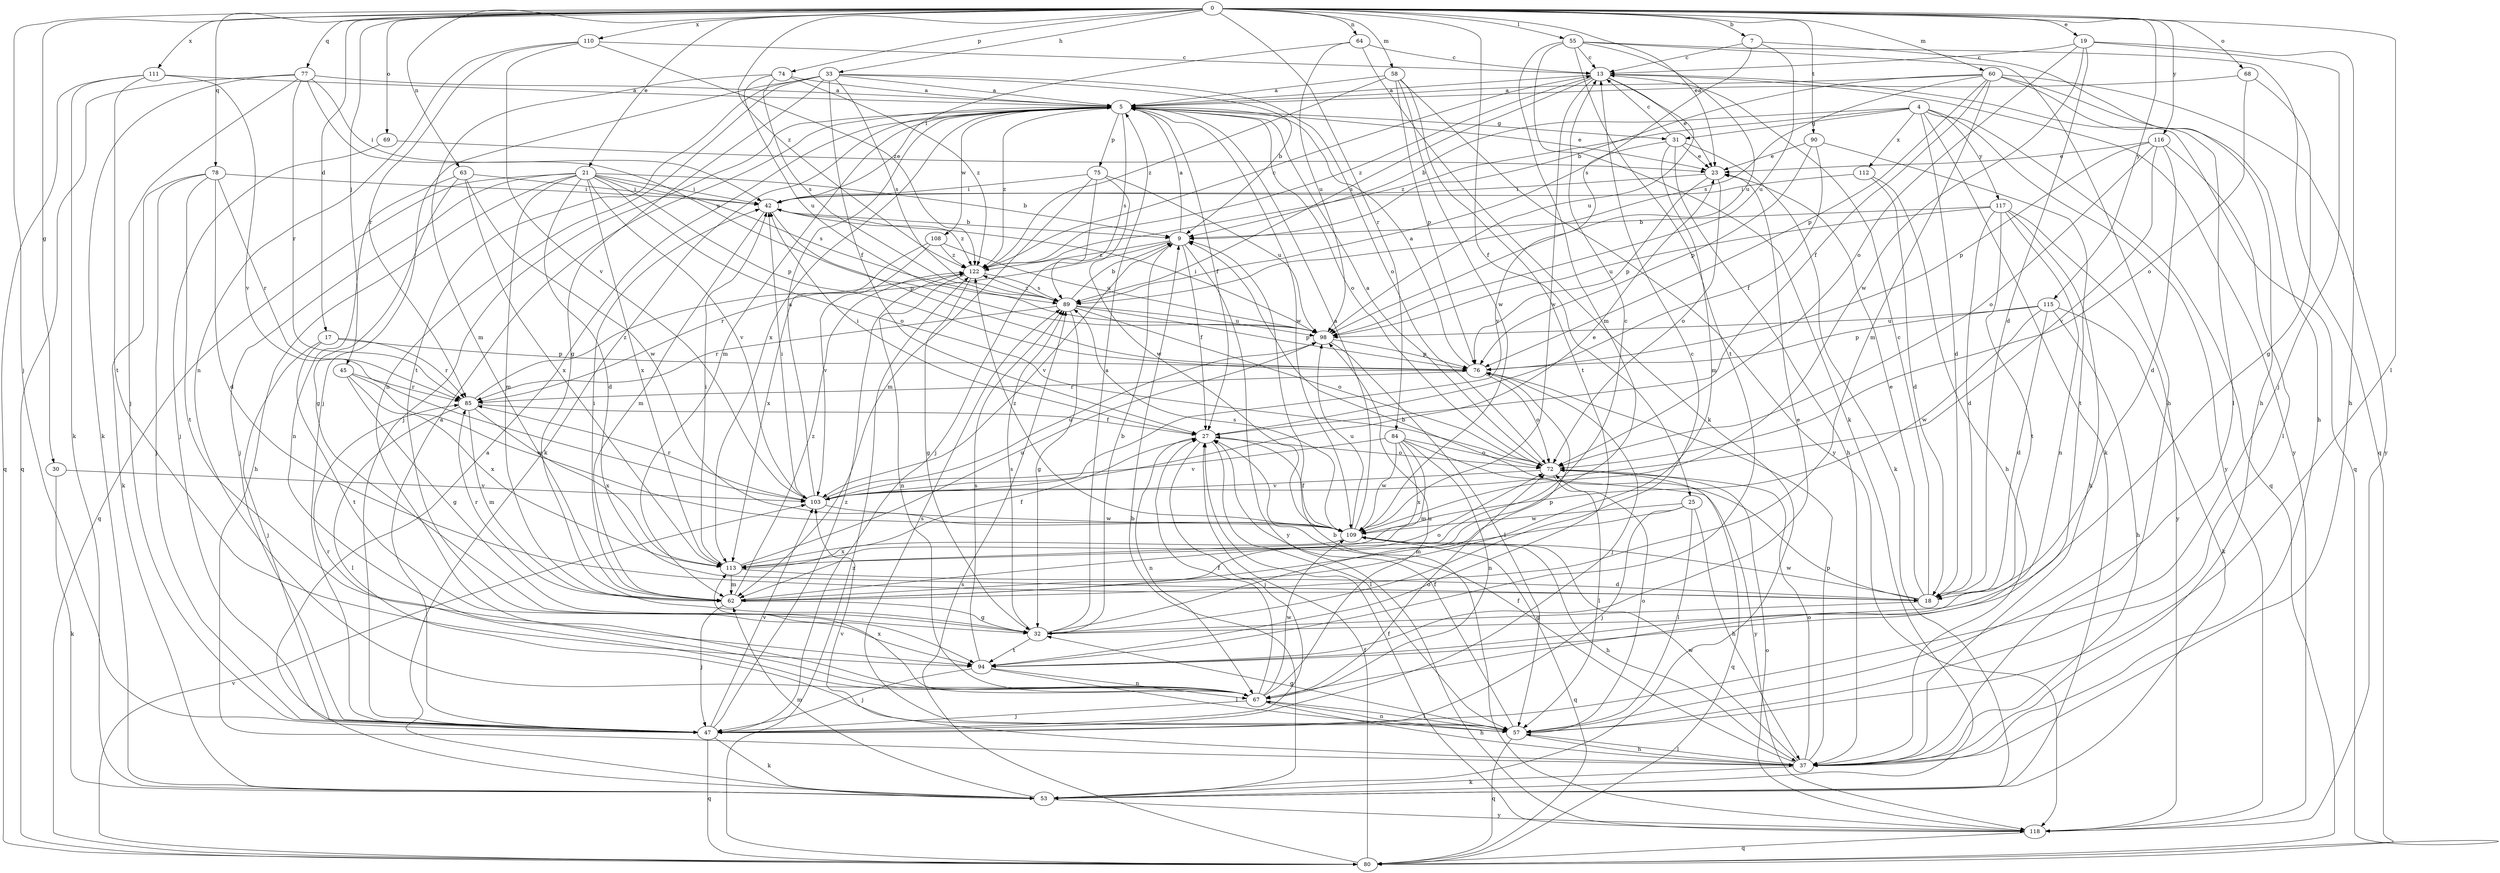 strict digraph  {
0;
4;
5;
7;
9;
13;
17;
18;
19;
21;
23;
25;
27;
30;
31;
32;
33;
37;
42;
45;
47;
53;
55;
57;
58;
60;
62;
63;
64;
67;
68;
69;
72;
74;
75;
76;
77;
78;
80;
84;
85;
89;
90;
94;
98;
103;
108;
109;
110;
111;
112;
113;
115;
116;
117;
118;
122;
0 -> 7  [label=b];
0 -> 17  [label=d];
0 -> 19  [label=e];
0 -> 21  [label=e];
0 -> 23  [label=e];
0 -> 25  [label=f];
0 -> 30  [label=g];
0 -> 33  [label=h];
0 -> 45  [label=j];
0 -> 47  [label=j];
0 -> 55  [label=l];
0 -> 57  [label=l];
0 -> 58  [label=m];
0 -> 60  [label=m];
0 -> 63  [label=n];
0 -> 64  [label=n];
0 -> 68  [label=o];
0 -> 69  [label=o];
0 -> 74  [label=p];
0 -> 77  [label=q];
0 -> 78  [label=q];
0 -> 84  [label=r];
0 -> 90  [label=t];
0 -> 110  [label=x];
0 -> 111  [label=x];
0 -> 115  [label=y];
0 -> 116  [label=y];
0 -> 122  [label=z];
4 -> 9  [label=b];
4 -> 18  [label=d];
4 -> 31  [label=g];
4 -> 53  [label=k];
4 -> 80  [label=q];
4 -> 112  [label=x];
4 -> 117  [label=y];
4 -> 118  [label=y];
4 -> 122  [label=z];
5 -> 23  [label=e];
5 -> 27  [label=f];
5 -> 31  [label=g];
5 -> 47  [label=j];
5 -> 53  [label=k];
5 -> 62  [label=m];
5 -> 72  [label=o];
5 -> 75  [label=p];
5 -> 89  [label=s];
5 -> 108  [label=w];
5 -> 109  [label=w];
5 -> 113  [label=x];
5 -> 122  [label=z];
7 -> 13  [label=c];
7 -> 37  [label=h];
7 -> 89  [label=s];
7 -> 98  [label=u];
9 -> 5  [label=a];
9 -> 27  [label=f];
9 -> 85  [label=r];
9 -> 103  [label=v];
9 -> 118  [label=y];
9 -> 122  [label=z];
13 -> 5  [label=a];
13 -> 23  [label=e];
13 -> 80  [label=q];
13 -> 89  [label=s];
13 -> 98  [label=u];
13 -> 109  [label=w];
13 -> 118  [label=y];
13 -> 122  [label=z];
17 -> 47  [label=j];
17 -> 76  [label=p];
17 -> 85  [label=r];
17 -> 94  [label=t];
18 -> 9  [label=b];
18 -> 13  [label=c];
18 -> 23  [label=e];
18 -> 32  [label=g];
18 -> 109  [label=w];
19 -> 13  [label=c];
19 -> 18  [label=d];
19 -> 37  [label=h];
19 -> 47  [label=j];
19 -> 72  [label=o];
19 -> 109  [label=w];
21 -> 9  [label=b];
21 -> 18  [label=d];
21 -> 37  [label=h];
21 -> 42  [label=i];
21 -> 47  [label=j];
21 -> 62  [label=m];
21 -> 72  [label=o];
21 -> 76  [label=p];
21 -> 80  [label=q];
21 -> 89  [label=s];
21 -> 103  [label=v];
21 -> 113  [label=x];
23 -> 42  [label=i];
23 -> 72  [label=o];
23 -> 76  [label=p];
25 -> 37  [label=h];
25 -> 47  [label=j];
25 -> 57  [label=l];
25 -> 62  [label=m];
25 -> 109  [label=w];
27 -> 42  [label=i];
27 -> 47  [label=j];
27 -> 57  [label=l];
27 -> 67  [label=n];
27 -> 72  [label=o];
30 -> 53  [label=k];
30 -> 103  [label=v];
31 -> 13  [label=c];
31 -> 23  [label=e];
31 -> 37  [label=h];
31 -> 53  [label=k];
31 -> 62  [label=m];
31 -> 103  [label=v];
32 -> 5  [label=a];
32 -> 9  [label=b];
32 -> 13  [label=c];
32 -> 76  [label=p];
32 -> 89  [label=s];
32 -> 94  [label=t];
33 -> 5  [label=a];
33 -> 9  [label=b];
33 -> 27  [label=f];
33 -> 32  [label=g];
33 -> 47  [label=j];
33 -> 67  [label=n];
33 -> 72  [label=o];
33 -> 89  [label=s];
33 -> 94  [label=t];
37 -> 27  [label=f];
37 -> 53  [label=k];
37 -> 57  [label=l];
37 -> 72  [label=o];
37 -> 76  [label=p];
37 -> 103  [label=v];
37 -> 109  [label=w];
42 -> 9  [label=b];
42 -> 62  [label=m];
42 -> 76  [label=p];
42 -> 122  [label=z];
45 -> 32  [label=g];
45 -> 85  [label=r];
45 -> 109  [label=w];
45 -> 113  [label=x];
47 -> 5  [label=a];
47 -> 53  [label=k];
47 -> 80  [label=q];
47 -> 103  [label=v];
47 -> 122  [label=z];
53 -> 5  [label=a];
53 -> 9  [label=b];
53 -> 62  [label=m];
53 -> 118  [label=y];
55 -> 13  [label=c];
55 -> 37  [label=h];
55 -> 53  [label=k];
55 -> 62  [label=m];
55 -> 80  [label=q];
55 -> 94  [label=t];
55 -> 98  [label=u];
57 -> 27  [label=f];
57 -> 32  [label=g];
57 -> 37  [label=h];
57 -> 67  [label=n];
57 -> 72  [label=o];
57 -> 80  [label=q];
57 -> 89  [label=s];
58 -> 5  [label=a];
58 -> 76  [label=p];
58 -> 94  [label=t];
58 -> 109  [label=w];
58 -> 118  [label=y];
58 -> 122  [label=z];
60 -> 5  [label=a];
60 -> 9  [label=b];
60 -> 27  [label=f];
60 -> 37  [label=h];
60 -> 57  [label=l];
60 -> 62  [label=m];
60 -> 76  [label=p];
60 -> 89  [label=s];
60 -> 118  [label=y];
62 -> 32  [label=g];
62 -> 42  [label=i];
62 -> 47  [label=j];
62 -> 72  [label=o];
62 -> 85  [label=r];
62 -> 122  [label=z];
63 -> 32  [label=g];
63 -> 42  [label=i];
63 -> 67  [label=n];
63 -> 109  [label=w];
63 -> 113  [label=x];
64 -> 13  [label=c];
64 -> 42  [label=i];
64 -> 53  [label=k];
64 -> 98  [label=u];
67 -> 27  [label=f];
67 -> 37  [label=h];
67 -> 47  [label=j];
67 -> 57  [label=l];
67 -> 72  [label=o];
67 -> 85  [label=r];
67 -> 98  [label=u];
67 -> 109  [label=w];
67 -> 113  [label=x];
68 -> 5  [label=a];
68 -> 32  [label=g];
68 -> 72  [label=o];
69 -> 23  [label=e];
69 -> 47  [label=j];
72 -> 5  [label=a];
72 -> 57  [label=l];
72 -> 80  [label=q];
72 -> 103  [label=v];
74 -> 5  [label=a];
74 -> 62  [label=m];
74 -> 89  [label=s];
74 -> 98  [label=u];
74 -> 122  [label=z];
75 -> 42  [label=i];
75 -> 47  [label=j];
75 -> 62  [label=m];
75 -> 98  [label=u];
75 -> 109  [label=w];
76 -> 5  [label=a];
76 -> 47  [label=j];
76 -> 72  [label=o];
76 -> 85  [label=r];
77 -> 5  [label=a];
77 -> 42  [label=i];
77 -> 47  [label=j];
77 -> 53  [label=k];
77 -> 80  [label=q];
77 -> 85  [label=r];
77 -> 98  [label=u];
78 -> 18  [label=d];
78 -> 42  [label=i];
78 -> 47  [label=j];
78 -> 53  [label=k];
78 -> 85  [label=r];
78 -> 94  [label=t];
80 -> 27  [label=f];
80 -> 89  [label=s];
80 -> 103  [label=v];
80 -> 122  [label=z];
84 -> 62  [label=m];
84 -> 67  [label=n];
84 -> 72  [label=o];
84 -> 103  [label=v];
84 -> 109  [label=w];
84 -> 113  [label=x];
84 -> 118  [label=y];
85 -> 27  [label=f];
85 -> 57  [label=l];
85 -> 62  [label=m];
85 -> 113  [label=x];
85 -> 122  [label=z];
89 -> 9  [label=b];
89 -> 32  [label=g];
89 -> 72  [label=o];
89 -> 76  [label=p];
89 -> 85  [label=r];
89 -> 98  [label=u];
89 -> 122  [label=z];
90 -> 23  [label=e];
90 -> 27  [label=f];
90 -> 76  [label=p];
90 -> 94  [label=t];
94 -> 23  [label=e];
94 -> 47  [label=j];
94 -> 57  [label=l];
94 -> 67  [label=n];
94 -> 89  [label=s];
98 -> 42  [label=i];
98 -> 57  [label=l];
98 -> 76  [label=p];
103 -> 5  [label=a];
103 -> 23  [label=e];
103 -> 42  [label=i];
103 -> 85  [label=r];
103 -> 98  [label=u];
103 -> 109  [label=w];
108 -> 98  [label=u];
108 -> 103  [label=v];
108 -> 113  [label=x];
108 -> 122  [label=z];
109 -> 5  [label=a];
109 -> 27  [label=f];
109 -> 37  [label=h];
109 -> 80  [label=q];
109 -> 89  [label=s];
109 -> 98  [label=u];
109 -> 113  [label=x];
109 -> 122  [label=z];
110 -> 13  [label=c];
110 -> 67  [label=n];
110 -> 85  [label=r];
110 -> 103  [label=v];
110 -> 122  [label=z];
111 -> 5  [label=a];
111 -> 53  [label=k];
111 -> 80  [label=q];
111 -> 94  [label=t];
111 -> 103  [label=v];
112 -> 18  [label=d];
112 -> 37  [label=h];
112 -> 42  [label=i];
113 -> 13  [label=c];
113 -> 18  [label=d];
113 -> 27  [label=f];
113 -> 42  [label=i];
113 -> 62  [label=m];
113 -> 98  [label=u];
115 -> 18  [label=d];
115 -> 37  [label=h];
115 -> 53  [label=k];
115 -> 76  [label=p];
115 -> 98  [label=u];
115 -> 109  [label=w];
116 -> 18  [label=d];
116 -> 23  [label=e];
116 -> 57  [label=l];
116 -> 72  [label=o];
116 -> 76  [label=p];
116 -> 103  [label=v];
117 -> 9  [label=b];
117 -> 18  [label=d];
117 -> 37  [label=h];
117 -> 67  [label=n];
117 -> 94  [label=t];
117 -> 98  [label=u];
117 -> 118  [label=y];
118 -> 9  [label=b];
118 -> 27  [label=f];
118 -> 72  [label=o];
118 -> 80  [label=q];
122 -> 13  [label=c];
122 -> 32  [label=g];
122 -> 67  [label=n];
122 -> 89  [label=s];
}
